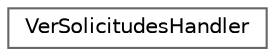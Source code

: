 digraph "Graphical Class Hierarchy"
{
 // INTERACTIVE_SVG=YES
 // LATEX_PDF_SIZE
  bgcolor="transparent";
  edge [fontname=Helvetica,fontsize=10,labelfontname=Helvetica,labelfontsize=10];
  node [fontname=Helvetica,fontsize=10,shape=box,height=0.2,width=0.4];
  rankdir="LR";
  Node0 [label="VerSolicitudesHandler",height=0.2,width=0.4,color="grey40", fillcolor="white", style="filled",URL="$classVerSolicitudesHandler.html",tooltip="Muestra cada Solicitud no-finalizada que esté ligada al Empleador que tenga la sesión iniciada y le p..."];
}
